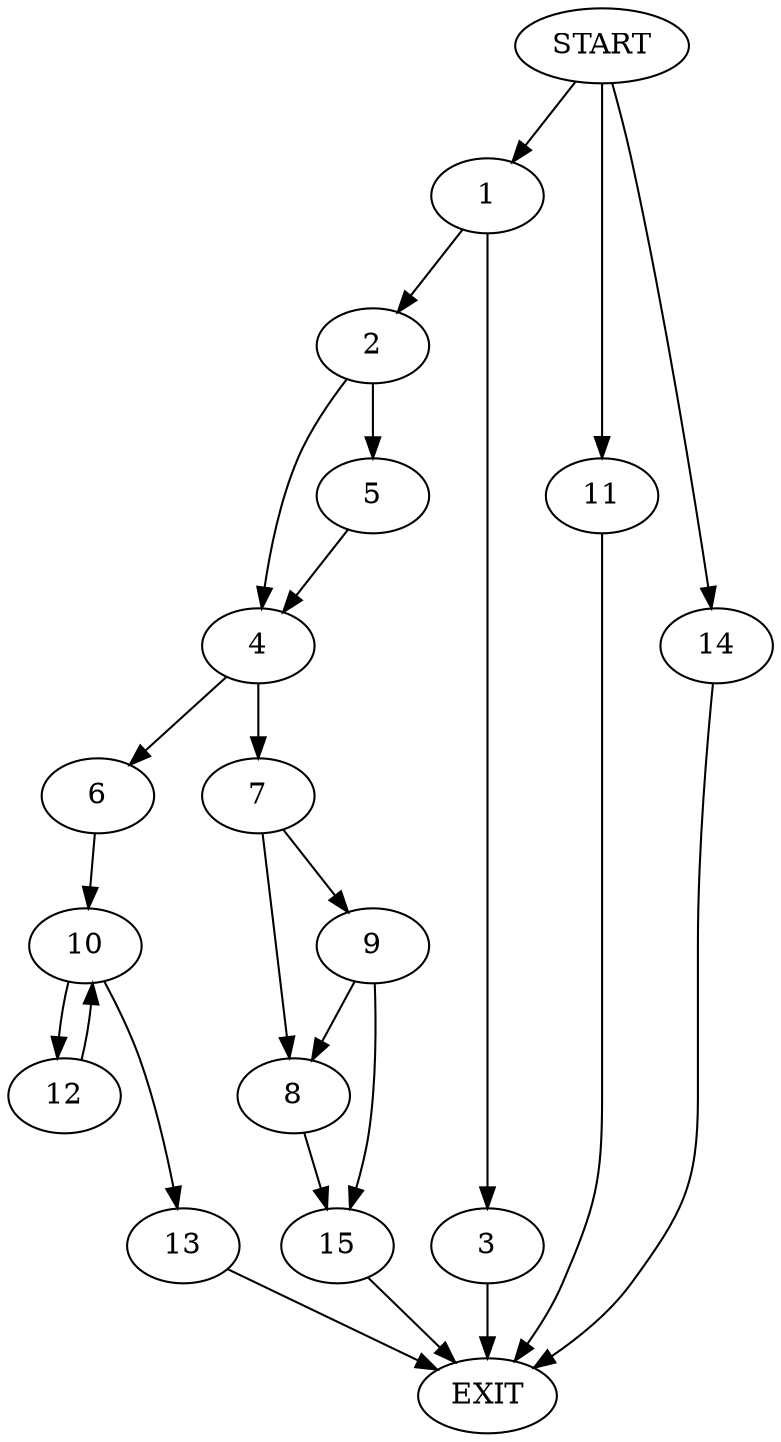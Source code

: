 digraph {
0 [label="START"]
16 [label="EXIT"]
0 -> 1
1 -> 2
1 -> 3
2 -> 4
2 -> 5
3 -> 16
5 -> 4
4 -> 6
4 -> 7
7 -> 8
7 -> 9
6 -> 10
0 -> 11
11 -> 16
10 -> 12
10 -> 13
12 -> 10
13 -> 16
0 -> 14
14 -> 16
9 -> 8
9 -> 15
8 -> 15
15 -> 16
}
